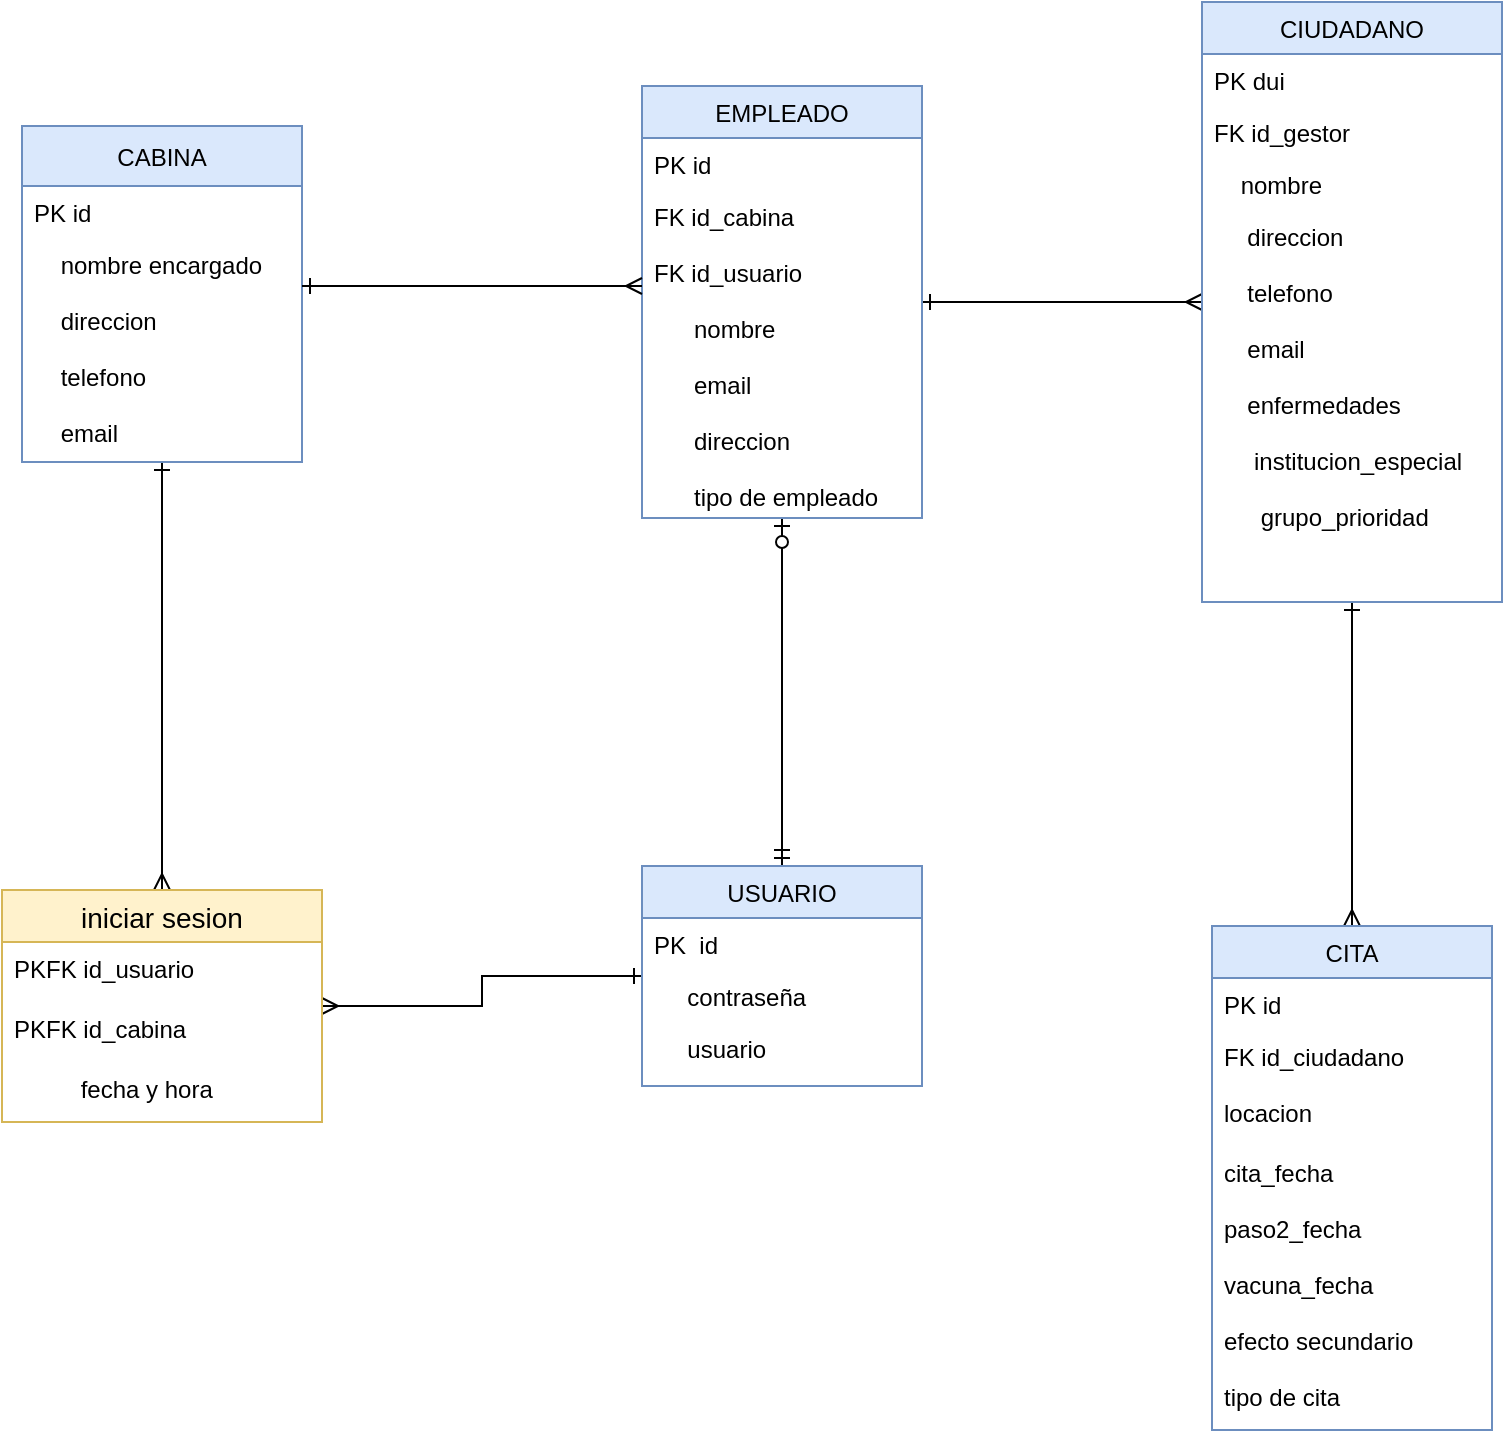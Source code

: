 <mxfile version="14.7.10" type="device"><diagram id="vft-TGcvYifocsDjNn9N" name="Page-1"><mxGraphModel dx="868" dy="450" grid="1" gridSize="10" guides="1" tooltips="1" connect="1" arrows="1" fold="1" page="1" pageScale="1" pageWidth="827" pageHeight="1169" math="0" shadow="0"><root><mxCell id="0"/><mxCell id="1" parent="0"/><mxCell id="hWnqum1ooopdbffJmbuA-13" style="edgeStyle=orthogonalEdgeStyle;rounded=0;orthogonalLoop=1;jettySize=auto;html=1;entryX=0.5;entryY=0;entryDx=0;entryDy=0;fontColor=#000000;startArrow=ERone;startFill=0;endArrow=ERmany;endFill=0;" parent="1" source="ZFXxuJkuyTmmBfgGB5lG-1" target="ZFXxuJkuyTmmBfgGB5lG-35" edge="1"><mxGeometry relative="1" as="geometry"/></mxCell><mxCell id="ZFXxuJkuyTmmBfgGB5lG-1" value="CABINA" style="swimlane;fontStyle=0;childLayout=stackLayout;horizontal=1;startSize=30;fillColor=#dae8fc;horizontalStack=0;resizeParent=1;resizeParentMax=0;resizeLast=0;collapsible=1;marginBottom=0;strokeColor=#6c8ebf;" parent="1" vertex="1"><mxGeometry x="300" y="110" width="140" height="168" as="geometry"><mxRectangle x="140" y="130" width="70" height="26" as="alternateBounds"/></mxGeometry></mxCell><mxCell id="ZFXxuJkuyTmmBfgGB5lG-2" value="PK id" style="text;strokeColor=none;fillColor=none;align=left;verticalAlign=top;spacingLeft=4;spacingRight=4;overflow=hidden;rotatable=0;points=[[0,0.5],[1,0.5]];portConstraint=eastwest;labelBackgroundColor=none;fontStyle=0" parent="ZFXxuJkuyTmmBfgGB5lG-1" vertex="1"><mxGeometry y="30" width="140" height="26" as="geometry"/></mxCell><mxCell id="ZFXxuJkuyTmmBfgGB5lG-4" value="    nombre encargado&#10;  &#10;    direccion&#10;&#10;    telefono&#10;&#10;    email&#10;&#10;&#10;" style="text;strokeColor=none;fillColor=none;align=left;verticalAlign=top;spacingLeft=4;spacingRight=4;overflow=hidden;rotatable=0;points=[[0,0.5],[1,0.5]];portConstraint=eastwest;" parent="ZFXxuJkuyTmmBfgGB5lG-1" vertex="1"><mxGeometry y="56" width="140" height="112" as="geometry"/></mxCell><mxCell id="hWnqum1ooopdbffJmbuA-3" style="edgeStyle=orthogonalEdgeStyle;rounded=0;orthogonalLoop=1;jettySize=auto;html=1;startArrow=ERone;startFill=0;endArrow=ERmany;endFill=0;" parent="1" source="ZFXxuJkuyTmmBfgGB5lG-5" target="ZFXxuJkuyTmmBfgGB5lG-9" edge="1"><mxGeometry relative="1" as="geometry"><mxPoint x="840" y="198" as="targetPoint"/></mxGeometry></mxCell><mxCell id="hWnqum1ooopdbffJmbuA-23" style="edgeStyle=orthogonalEdgeStyle;rounded=0;orthogonalLoop=1;jettySize=auto;html=1;entryX=0.5;entryY=0;entryDx=0;entryDy=0;fontColor=#000000;startArrow=ERzeroToOne;startFill=1;endArrow=ERmandOne;endFill=0;" parent="1" source="ZFXxuJkuyTmmBfgGB5lG-5" target="ZFXxuJkuyTmmBfgGB5lG-17" edge="1"><mxGeometry relative="1" as="geometry"/></mxCell><mxCell id="ZFXxuJkuyTmmBfgGB5lG-5" value="EMPLEADO" style="swimlane;fontStyle=0;childLayout=stackLayout;horizontal=1;startSize=26;fillColor=#dae8fc;horizontalStack=0;resizeParent=1;resizeParentMax=0;resizeLast=0;collapsible=1;marginBottom=0;strokeColor=#6c8ebf;" parent="1" vertex="1"><mxGeometry x="610" y="90" width="140" height="216" as="geometry"/></mxCell><mxCell id="ZFXxuJkuyTmmBfgGB5lG-6" value="PK id" style="text;strokeColor=none;fillColor=none;align=left;verticalAlign=top;spacingLeft=4;spacingRight=4;overflow=hidden;rotatable=0;points=[[0,0.5],[1,0.5]];portConstraint=eastwest;fontStyle=0;" parent="ZFXxuJkuyTmmBfgGB5lG-5" vertex="1"><mxGeometry y="26" width="140" height="26" as="geometry"/></mxCell><mxCell id="ZFXxuJkuyTmmBfgGB5lG-7" value="FK id_cabina  &#10;&#10;FK id_usuario&#10;&#10;      nombre&#10;&#10;      email&#10;&#10;      direccion&#10;&#10;      tipo de empleado&#10;" style="text;strokeColor=none;fillColor=none;align=left;verticalAlign=top;spacingLeft=4;spacingRight=4;overflow=hidden;rotatable=0;points=[[0,0.5],[1,0.5]];portConstraint=eastwest;" parent="ZFXxuJkuyTmmBfgGB5lG-5" vertex="1"><mxGeometry y="52" width="140" height="164" as="geometry"/></mxCell><mxCell id="hWnqum1ooopdbffJmbuA-21" style="edgeStyle=orthogonalEdgeStyle;rounded=0;orthogonalLoop=1;jettySize=auto;html=1;entryX=0.5;entryY=0;entryDx=0;entryDy=0;fontColor=#000000;startArrow=ERone;startFill=0;endArrow=ERmany;endFill=0;" parent="1" source="ZFXxuJkuyTmmBfgGB5lG-9" target="ZFXxuJkuyTmmBfgGB5lG-13" edge="1"><mxGeometry relative="1" as="geometry"/></mxCell><mxCell id="ZFXxuJkuyTmmBfgGB5lG-9" value="CIUDADANO" style="swimlane;fontStyle=0;childLayout=stackLayout;horizontal=1;startSize=26;fillColor=#dae8fc;horizontalStack=0;resizeParent=1;resizeParentMax=0;resizeLast=0;collapsible=1;marginBottom=0;strokeColor=#6c8ebf;" parent="1" vertex="1"><mxGeometry x="890" y="48" width="150" height="300" as="geometry"/></mxCell><mxCell id="ZFXxuJkuyTmmBfgGB5lG-10" value="PK dui" style="text;strokeColor=none;fillColor=none;align=left;verticalAlign=top;spacingLeft=4;spacingRight=4;overflow=hidden;rotatable=0;points=[[0,0.5],[1,0.5]];portConstraint=eastwest;fontStyle=0" parent="ZFXxuJkuyTmmBfgGB5lG-9" vertex="1"><mxGeometry y="26" width="150" height="26" as="geometry"/></mxCell><mxCell id="hWnqum1ooopdbffJmbuA-5" value="FK id_gestor" style="text;strokeColor=none;fillColor=none;align=left;verticalAlign=top;spacingLeft=4;spacingRight=4;overflow=hidden;rotatable=0;points=[[0,0.5],[1,0.5]];portConstraint=eastwest;fontStyle=0" parent="ZFXxuJkuyTmmBfgGB5lG-9" vertex="1"><mxGeometry y="52" width="150" height="26" as="geometry"/></mxCell><mxCell id="ZFXxuJkuyTmmBfgGB5lG-11" value="      nombre" style="text;strokeColor=none;fillColor=none;align=left;verticalAlign=top;spacingLeft=4;spacingRight=4;overflow=hidden;rotatable=0;points=[[0,0.5],[1,0.5]];portConstraint=eastwest;" parent="ZFXxuJkuyTmmBfgGB5lG-9" vertex="1"><mxGeometry y="78" width="150" height="26" as="geometry"/></mxCell><mxCell id="ZFXxuJkuyTmmBfgGB5lG-12" value="     direccion&#10;&#10;     telefono&#10;&#10;     email&#10;&#10;     enfermedades &#10;    &#10;      institucion_especial &#10;&#10;       grupo_prioridad" style="text;strokeColor=none;fillColor=none;align=left;verticalAlign=top;spacingLeft=4;spacingRight=4;overflow=hidden;rotatable=0;points=[[0,0.5],[1,0.5]];portConstraint=eastwest;fontStyle=0" parent="ZFXxuJkuyTmmBfgGB5lG-9" vertex="1"><mxGeometry y="104" width="150" height="196" as="geometry"/></mxCell><mxCell id="ZFXxuJkuyTmmBfgGB5lG-13" value="CITA" style="swimlane;fontStyle=0;childLayout=stackLayout;horizontal=1;startSize=26;fillColor=#dae8fc;horizontalStack=0;resizeParent=1;resizeParentMax=0;resizeLast=0;collapsible=1;marginBottom=0;strokeColor=#6c8ebf;" parent="1" vertex="1"><mxGeometry x="895" y="510" width="140" height="252" as="geometry"/></mxCell><mxCell id="ZFXxuJkuyTmmBfgGB5lG-14" value="PK id" style="text;strokeColor=none;fillColor=none;align=left;verticalAlign=top;spacingLeft=4;spacingRight=4;overflow=hidden;rotatable=0;points=[[0,0.5],[1,0.5]];portConstraint=eastwest;fontStyle=0" parent="ZFXxuJkuyTmmBfgGB5lG-13" vertex="1"><mxGeometry y="26" width="140" height="26" as="geometry"/></mxCell><mxCell id="ZFXxuJkuyTmmBfgGB5lG-15" value="FK id_ciudadano&#10;&#10;locacion" style="text;strokeColor=none;fillColor=none;align=left;verticalAlign=top;spacingLeft=4;spacingRight=4;overflow=hidden;rotatable=0;points=[[0,0.5],[1,0.5]];portConstraint=eastwest;" parent="ZFXxuJkuyTmmBfgGB5lG-13" vertex="1"><mxGeometry y="52" width="140" height="58" as="geometry"/></mxCell><mxCell id="ZFXxuJkuyTmmBfgGB5lG-16" value="cita_fecha&#10;&#10;paso2_fecha&#10;&#10;vacuna_fecha&#10;&#10;efecto secundario&#10;&#10;tipo de cita" style="text;strokeColor=none;fillColor=none;align=left;verticalAlign=top;spacingLeft=4;spacingRight=4;overflow=hidden;rotatable=0;points=[[0,0.5],[1,0.5]];portConstraint=eastwest;fontStyle=0" parent="ZFXxuJkuyTmmBfgGB5lG-13" vertex="1"><mxGeometry y="110" width="140" height="142" as="geometry"/></mxCell><mxCell id="hWnqum1ooopdbffJmbuA-14" style="edgeStyle=orthogonalEdgeStyle;rounded=0;orthogonalLoop=1;jettySize=auto;html=1;fontColor=#000000;startArrow=ERone;startFill=0;endArrow=ERmany;endFill=0;" parent="1" source="ZFXxuJkuyTmmBfgGB5lG-17" target="ZFXxuJkuyTmmBfgGB5lG-35" edge="1"><mxGeometry relative="1" as="geometry"/></mxCell><mxCell id="ZFXxuJkuyTmmBfgGB5lG-17" value="USUARIO" style="swimlane;fontStyle=0;childLayout=stackLayout;horizontal=1;startSize=26;fillColor=#dae8fc;horizontalStack=0;resizeParent=1;resizeParentMax=0;resizeLast=0;collapsible=1;marginBottom=0;strokeColor=#6c8ebf;" parent="1" vertex="1"><mxGeometry x="610" y="480" width="140" height="110" as="geometry"><mxRectangle x="280" y="285" width="90" height="26" as="alternateBounds"/></mxGeometry></mxCell><mxCell id="ZFXxuJkuyTmmBfgGB5lG-18" value="PK  id" style="text;strokeColor=none;fillColor=none;align=left;verticalAlign=top;spacingLeft=4;spacingRight=4;overflow=hidden;rotatable=0;points=[[0,0.5],[1,0.5]];portConstraint=eastwest;fontStyle=0" parent="ZFXxuJkuyTmmBfgGB5lG-17" vertex="1"><mxGeometry y="26" width="140" height="26" as="geometry"/></mxCell><mxCell id="ZFXxuJkuyTmmBfgGB5lG-19" value="      contraseña" style="text;strokeColor=none;fillColor=none;align=left;verticalAlign=top;spacingLeft=4;spacingRight=4;overflow=hidden;rotatable=0;points=[[0,0.5],[1,0.5]];portConstraint=eastwest;" parent="ZFXxuJkuyTmmBfgGB5lG-17" vertex="1"><mxGeometry y="52" width="140" height="26" as="geometry"/></mxCell><mxCell id="ZFXxuJkuyTmmBfgGB5lG-20" value="      usuario" style="text;strokeColor=none;fillColor=none;align=left;verticalAlign=top;spacingLeft=4;spacingRight=4;overflow=hidden;rotatable=0;points=[[0,0.5],[1,0.5]];portConstraint=eastwest;fontStyle=0" parent="ZFXxuJkuyTmmBfgGB5lG-17" vertex="1"><mxGeometry y="78" width="140" height="32" as="geometry"/></mxCell><mxCell id="ZFXxuJkuyTmmBfgGB5lG-35" value="iniciar sesion" style="swimlane;fontStyle=0;childLayout=stackLayout;horizontal=1;startSize=26;horizontalStack=0;resizeParent=1;resizeParentMax=0;resizeLast=0;collapsible=1;marginBottom=0;align=center;fontSize=14;labelBackgroundColor=none;fillColor=#fff2cc;strokeColor=#d6b656;" parent="1" vertex="1"><mxGeometry x="290" y="492" width="160" height="116" as="geometry"/></mxCell><mxCell id="hWnqum1ooopdbffJmbuA-11" value="PKFK id_usuario" style="text;strokeColor=none;fillColor=none;spacingLeft=4;spacingRight=4;overflow=hidden;rotatable=0;points=[[0,0.5],[1,0.5]];portConstraint=eastwest;fontSize=12;" parent="ZFXxuJkuyTmmBfgGB5lG-35" vertex="1"><mxGeometry y="26" width="160" height="30" as="geometry"/></mxCell><mxCell id="hWnqum1ooopdbffJmbuA-12" value="PKFK id_cabina" style="text;strokeColor=none;fillColor=none;spacingLeft=4;spacingRight=4;overflow=hidden;rotatable=0;points=[[0,0.5],[1,0.5]];portConstraint=eastwest;fontSize=12;" parent="ZFXxuJkuyTmmBfgGB5lG-35" vertex="1"><mxGeometry y="56" width="160" height="30" as="geometry"/></mxCell><mxCell id="hWnqum1ooopdbffJmbuA-9" value="          fecha y hora" style="text;strokeColor=none;fillColor=none;spacingLeft=4;spacingRight=4;overflow=hidden;rotatable=0;points=[[0,0.5],[1,0.5]];portConstraint=eastwest;fontSize=12;" parent="ZFXxuJkuyTmmBfgGB5lG-35" vertex="1"><mxGeometry y="86" width="160" height="30" as="geometry"/></mxCell><mxCell id="w8Rs1EE6hFcLUXC9ID-R-1" style="edgeStyle=orthogonalEdgeStyle;rounded=0;orthogonalLoop=1;jettySize=auto;html=1;startArrow=ERone;startFill=0;endArrow=ERmany;endFill=0;" parent="1" target="ZFXxuJkuyTmmBfgGB5lG-5" edge="1"><mxGeometry relative="1" as="geometry"><mxPoint x="440" y="190.0" as="sourcePoint"/><mxPoint x="597.06" y="245.76" as="targetPoint"/><Array as="points"><mxPoint x="570" y="190"/><mxPoint x="570" y="190"/></Array></mxGeometry></mxCell></root></mxGraphModel></diagram></mxfile>